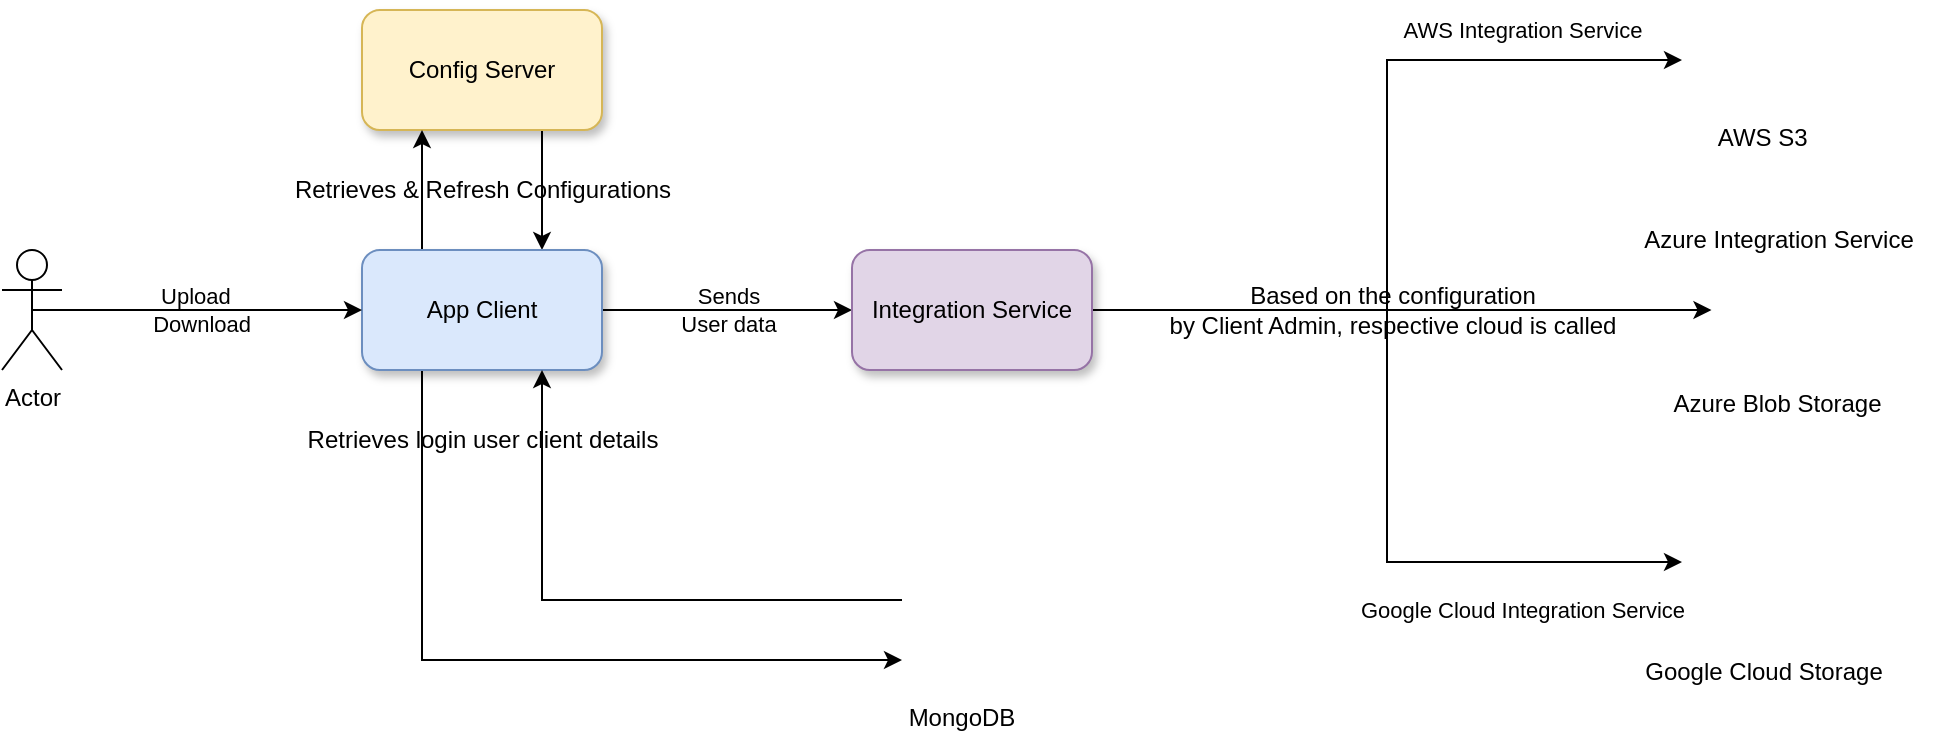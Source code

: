 <mxfile version="20.1.1" type="device"><diagram id="2kCokEpFOsAguSmNT8MI" name="Page-1"><mxGraphModel dx="946" dy="646" grid="1" gridSize="10" guides="1" tooltips="1" connect="1" arrows="1" fold="1" page="1" pageScale="1" pageWidth="827" pageHeight="1169" math="0" shadow="0"><root><mxCell id="0"/><mxCell id="1" parent="0"/><mxCell id="6Z8TA52GudT9AMl1xrqI-13" style="edgeStyle=orthogonalEdgeStyle;rounded=0;orthogonalLoop=1;jettySize=auto;html=1;exitX=0.75;exitY=1;exitDx=0;exitDy=0;entryX=0.75;entryY=0;entryDx=0;entryDy=0;" parent="1" source="6Z8TA52GudT9AMl1xrqI-1" target="6Z8TA52GudT9AMl1xrqI-2" edge="1"><mxGeometry relative="1" as="geometry"/></mxCell><mxCell id="6Z8TA52GudT9AMl1xrqI-1" value="Config Server" style="rounded=1;whiteSpace=wrap;html=1;fillColor=#fff2cc;strokeColor=#d6b656;shadow=1;" parent="1" vertex="1"><mxGeometry x="540" y="400" width="120" height="60" as="geometry"/></mxCell><mxCell id="6Z8TA52GudT9AMl1xrqI-12" style="edgeStyle=orthogonalEdgeStyle;rounded=0;orthogonalLoop=1;jettySize=auto;html=1;exitX=0.25;exitY=0;exitDx=0;exitDy=0;entryX=0.25;entryY=1;entryDx=0;entryDy=0;" parent="1" source="6Z8TA52GudT9AMl1xrqI-2" target="6Z8TA52GudT9AMl1xrqI-1" edge="1"><mxGeometry relative="1" as="geometry"/></mxCell><mxCell id="6Z8TA52GudT9AMl1xrqI-14" value="Sends &lt;br&gt;User data" style="edgeStyle=orthogonalEdgeStyle;rounded=0;orthogonalLoop=1;jettySize=auto;html=1;exitX=1;exitY=0.5;exitDx=0;exitDy=0;labelBackgroundColor=none;" parent="1" source="6Z8TA52GudT9AMl1xrqI-2" target="6Z8TA52GudT9AMl1xrqI-3" edge="1"><mxGeometry relative="1" as="geometry"/></mxCell><mxCell id="6Z8TA52GudT9AMl1xrqI-32" style="edgeStyle=orthogonalEdgeStyle;rounded=0;orthogonalLoop=1;jettySize=auto;html=1;exitX=0.25;exitY=1;exitDx=0;exitDy=0;entryX=0;entryY=0.75;entryDx=0;entryDy=0;shadow=0;" parent="1" source="6Z8TA52GudT9AMl1xrqI-2" target="KoUr3RVtkeVVDQR6hutE-1" edge="1"><mxGeometry relative="1" as="geometry"><mxPoint x="775.25" y="750" as="targetPoint"/></mxGeometry></mxCell><mxCell id="6Z8TA52GudT9AMl1xrqI-2" value="App Client" style="rounded=1;whiteSpace=wrap;html=1;shadow=1;fillColor=#dae8fc;strokeColor=#6c8ebf;" parent="1" vertex="1"><mxGeometry x="540" y="520" width="120" height="60" as="geometry"/></mxCell><mxCell id="6Z8TA52GudT9AMl1xrqI-24" value="AWS Integration Service" style="edgeStyle=orthogonalEdgeStyle;rounded=0;orthogonalLoop=1;jettySize=auto;html=1;exitX=1;exitY=0.5;exitDx=0;exitDy=0;entryX=0;entryY=0.5;entryDx=0;entryDy=0;shadow=0;labelBackgroundColor=none;" parent="1" source="6Z8TA52GudT9AMl1xrqI-3" target="6Z8TA52GudT9AMl1xrqI-21" edge="1"><mxGeometry x="0.619" y="15" relative="1" as="geometry"><mxPoint as="offset"/></mxGeometry></mxCell><mxCell id="6Z8TA52GudT9AMl1xrqI-25" style="edgeStyle=orthogonalEdgeStyle;rounded=0;orthogonalLoop=1;jettySize=auto;html=1;exitX=1;exitY=0.5;exitDx=0;exitDy=0;shadow=0;" parent="1" source="6Z8TA52GudT9AMl1xrqI-3" target="6Z8TA52GudT9AMl1xrqI-22" edge="1"><mxGeometry relative="1" as="geometry"/></mxCell><mxCell id="6Z8TA52GudT9AMl1xrqI-26" value="Google Cloud Integration Service" style="edgeStyle=orthogonalEdgeStyle;rounded=0;orthogonalLoop=1;jettySize=auto;html=1;exitX=1;exitY=0.5;exitDx=0;exitDy=0;entryX=0;entryY=0.5;entryDx=0;entryDy=0;shadow=0;" parent="1" source="6Z8TA52GudT9AMl1xrqI-3" target="6Z8TA52GudT9AMl1xrqI-23" edge="1"><mxGeometry x="0.62" y="-24" relative="1" as="geometry"><mxPoint as="offset"/></mxGeometry></mxCell><mxCell id="6Z8TA52GudT9AMl1xrqI-3" value="Integration Service" style="rounded=1;whiteSpace=wrap;html=1;shadow=1;fillColor=#e1d5e7;strokeColor=#9673a6;" parent="1" vertex="1"><mxGeometry x="785" y="520" width="120" height="60" as="geometry"/></mxCell><mxCell id="6Z8TA52GudT9AMl1xrqI-11" value="Upload&amp;nbsp;&lt;br&gt;&amp;nbsp;Download" style="edgeStyle=orthogonalEdgeStyle;rounded=0;orthogonalLoop=1;jettySize=auto;html=1;exitX=0.5;exitY=0.5;exitDx=0;exitDy=0;exitPerimeter=0;labelBackgroundColor=none;" parent="1" source="6Z8TA52GudT9AMl1xrqI-8" target="6Z8TA52GudT9AMl1xrqI-2" edge="1"><mxGeometry relative="1" as="geometry"/></mxCell><mxCell id="6Z8TA52GudT9AMl1xrqI-8" value="Actor" style="shape=umlActor;verticalLabelPosition=bottom;verticalAlign=top;html=1;outlineConnect=0;" parent="1" vertex="1"><mxGeometry x="360" y="520" width="30" height="60" as="geometry"/></mxCell><mxCell id="6Z8TA52GudT9AMl1xrqI-21" value="AWS S3" style="shape=image;verticalLabelPosition=bottom;labelBackgroundColor=default;verticalAlign=top;aspect=fixed;imageAspect=0;image=https://upload.wikimedia.org/wikipedia/commons/thumb/5/5c/AWS_Simple_Icons_AWS_Cloud.svg/2560px-AWS_Simple_Icons_AWS_Cloud.svg.png;" parent="1" vertex="1"><mxGeometry x="1200" y="400" width="80.74" height="50" as="geometry"/></mxCell><mxCell id="6Z8TA52GudT9AMl1xrqI-22" value="Azure Blob Storage" style="shape=image;verticalLabelPosition=bottom;labelBackgroundColor=default;verticalAlign=top;aspect=fixed;imageAspect=0;image=https://cdn-icons-png.flaticon.com/512/873/873107.png;" parent="1" vertex="1"><mxGeometry x="1214.74" y="517" width="66" height="66" as="geometry"/></mxCell><mxCell id="6Z8TA52GudT9AMl1xrqI-23" value="Google Cloud Storage" style="shape=image;verticalLabelPosition=bottom;labelBackgroundColor=default;verticalAlign=top;aspect=fixed;imageAspect=0;image=https://cdn-icons-png.flaticon.com/512/873/873117.png;" parent="1" vertex="1"><mxGeometry x="1200" y="635" width="82" height="82" as="geometry"/></mxCell><mxCell id="6Z8TA52GudT9AMl1xrqI-33" style="edgeStyle=orthogonalEdgeStyle;rounded=0;orthogonalLoop=1;jettySize=auto;html=1;exitX=0;exitY=0.25;exitDx=0;exitDy=0;entryX=0.75;entryY=1;entryDx=0;entryDy=0;shadow=0;" parent="1" source="KoUr3RVtkeVVDQR6hutE-1" target="6Z8TA52GudT9AMl1xrqI-2" edge="1"><mxGeometry relative="1" as="geometry"><mxPoint x="775.25" y="710" as="sourcePoint"/></mxGeometry></mxCell><mxCell id="6Z8TA52GudT9AMl1xrqI-34" value="Retrieves &amp;amp; Refresh Configurations" style="text;html=1;align=center;verticalAlign=middle;resizable=0;points=[];autosize=1;strokeColor=none;fillColor=none;" parent="1" vertex="1"><mxGeometry x="495" y="475" width="210" height="30" as="geometry"/></mxCell><mxCell id="6Z8TA52GudT9AMl1xrqI-35" value="Retrieves login user client details" style="text;html=1;align=center;verticalAlign=middle;resizable=0;points=[];autosize=1;strokeColor=none;fillColor=none;" parent="1" vertex="1"><mxGeometry x="500" y="600" width="200" height="30" as="geometry"/></mxCell><mxCell id="6Z8TA52GudT9AMl1xrqI-36" value="Based on the configuration&lt;br&gt;by Client Admin, respective cloud is called" style="text;html=1;align=center;verticalAlign=middle;resizable=0;points=[];autosize=1;strokeColor=none;fillColor=none;" parent="1" vertex="1"><mxGeometry x="930" y="530" width="250" height="40" as="geometry"/></mxCell><mxCell id="coqwiphbQf9r1uBR8o0g-1" value="Azure Integration Service" style="text;html=1;align=center;verticalAlign=middle;resizable=0;points=[];autosize=1;strokeColor=none;fillColor=none;" parent="1" vertex="1"><mxGeometry x="1167.74" y="500" width="160" height="30" as="geometry"/></mxCell><mxCell id="KoUr3RVtkeVVDQR6hutE-1" value="MongoDB" style="shape=image;verticalLabelPosition=bottom;labelBackgroundColor=none;verticalAlign=top;aspect=fixed;imageAspect=0;image=https://cdn.iconscout.com/icon/free/png-256/mongodb-3521676-2945120.png;" vertex="1" parent="1"><mxGeometry x="810" y="680" width="60" height="60" as="geometry"/></mxCell></root></mxGraphModel></diagram></mxfile>